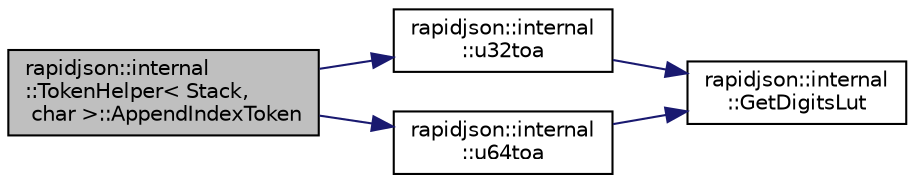 digraph "rapidjson::internal::TokenHelper&lt; Stack, char &gt;::AppendIndexToken"
{
 // INTERACTIVE_SVG=YES
 // LATEX_PDF_SIZE
  edge [fontname="Helvetica",fontsize="10",labelfontname="Helvetica",labelfontsize="10"];
  node [fontname="Helvetica",fontsize="10",shape=record];
  rankdir="LR";
  Node0 [label="rapidjson::internal\l::TokenHelper\< Stack,\l char \>::AppendIndexToken",height=0.2,width=0.4,color="black", fillcolor="grey75", style="filled", fontcolor="black",tooltip=" "];
  Node0 -> Node1 [color="midnightblue",fontsize="10",style="solid",fontname="Helvetica"];
  Node1 [label="rapidjson::internal\l::u32toa",height=0.2,width=0.4,color="black", fillcolor="white", style="filled",URL="$namespacerapidjson_1_1internal.html#ad5e42102d2ac70a691b3fdfdd2238e70",tooltip=" "];
  Node1 -> Node2 [color="midnightblue",fontsize="10",style="solid",fontname="Helvetica"];
  Node2 [label="rapidjson::internal\l::GetDigitsLut",height=0.2,width=0.4,color="black", fillcolor="white", style="filled",URL="$namespacerapidjson_1_1internal.html#a2220f7bb22e11be3bc6f20291659c545",tooltip=" "];
  Node0 -> Node3 [color="midnightblue",fontsize="10",style="solid",fontname="Helvetica"];
  Node3 [label="rapidjson::internal\l::u64toa",height=0.2,width=0.4,color="black", fillcolor="white", style="filled",URL="$namespacerapidjson_1_1internal.html#af565c1edf212e5e41b8a51c3973e38cb",tooltip=" "];
  Node3 -> Node2 [color="midnightblue",fontsize="10",style="solid",fontname="Helvetica"];
}
